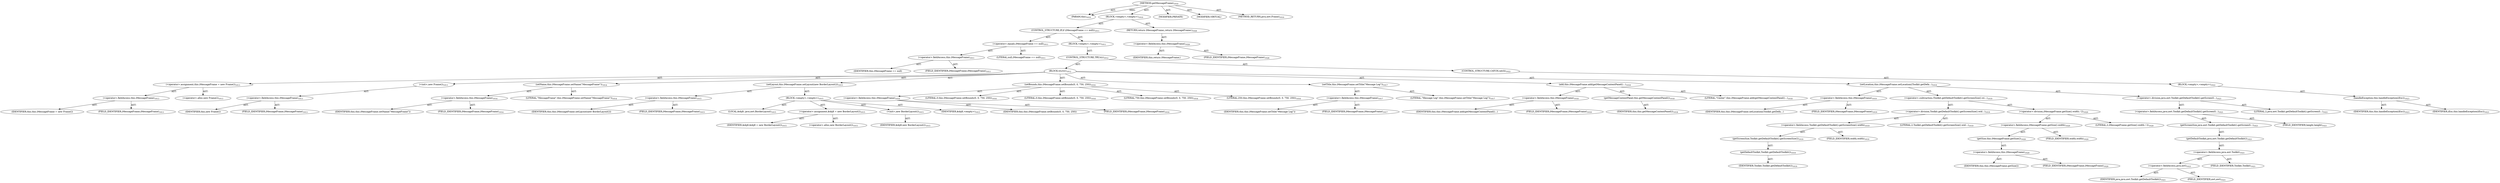 digraph "getMessageFrame" {  
"111669149751" [label = <(METHOD,getMessageFrame)<SUB>1010</SUB>> ]
"115964117036" [label = <(PARAM,this)<SUB>1010</SUB>> ]
"25769803966" [label = <(BLOCK,&lt;empty&gt;,&lt;empty&gt;)<SUB>1010</SUB>> ]
"47244640383" [label = <(CONTROL_STRUCTURE,IF,if (iMessageFrame == null))<SUB>1011</SUB>> ]
"30064772131" [label = <(&lt;operator&gt;.equals,iMessageFrame == null)<SUB>1011</SUB>> ]
"30064772132" [label = <(&lt;operator&gt;.fieldAccess,this.iMessageFrame)<SUB>1011</SUB>> ]
"68719477423" [label = <(IDENTIFIER,this,iMessageFrame == null)> ]
"55834575222" [label = <(FIELD_IDENTIFIER,iMessageFrame,iMessageFrame)<SUB>1011</SUB>> ]
"90194313438" [label = <(LITERAL,null,iMessageFrame == null)<SUB>1011</SUB>> ]
"25769803967" [label = <(BLOCK,&lt;empty&gt;,&lt;empty&gt;)<SUB>1011</SUB>> ]
"47244640384" [label = <(CONTROL_STRUCTURE,TRY,try)<SUB>1012</SUB>> ]
"25769803968" [label = <(BLOCK,try,try)<SUB>1012</SUB>> ]
"30064772133" [label = <(&lt;operator&gt;.assignment,this.iMessageFrame = new Frame())<SUB>1013</SUB>> ]
"30064772134" [label = <(&lt;operator&gt;.fieldAccess,this.iMessageFrame)<SUB>1013</SUB>> ]
"68719477424" [label = <(IDENTIFIER,this,this.iMessageFrame = new Frame())> ]
"55834575223" [label = <(FIELD_IDENTIFIER,iMessageFrame,iMessageFrame)<SUB>1013</SUB>> ]
"30064772135" [label = <(&lt;operator&gt;.alloc,new Frame())<SUB>1013</SUB>> ]
"30064772136" [label = <(&lt;init&gt;,new Frame())<SUB>1013</SUB>> ]
"30064772137" [label = <(&lt;operator&gt;.fieldAccess,this.iMessageFrame)<SUB>1013</SUB>> ]
"68719477425" [label = <(IDENTIFIER,this,new Frame())> ]
"55834575224" [label = <(FIELD_IDENTIFIER,iMessageFrame,iMessageFrame)<SUB>1013</SUB>> ]
"30064772138" [label = <(setName,this.iMessageFrame.setName(&quot;MessageFrame&quot;))<SUB>1014</SUB>> ]
"30064772139" [label = <(&lt;operator&gt;.fieldAccess,this.iMessageFrame)<SUB>1014</SUB>> ]
"68719477426" [label = <(IDENTIFIER,this,this.iMessageFrame.setName(&quot;MessageFrame&quot;))> ]
"55834575225" [label = <(FIELD_IDENTIFIER,iMessageFrame,iMessageFrame)<SUB>1014</SUB>> ]
"90194313439" [label = <(LITERAL,&quot;MessageFrame&quot;,this.iMessageFrame.setName(&quot;MessageFrame&quot;))<SUB>1014</SUB>> ]
"30064772140" [label = <(setLayout,this.iMessageFrame.setLayout(new BorderLayout()))<SUB>1015</SUB>> ]
"30064772141" [label = <(&lt;operator&gt;.fieldAccess,this.iMessageFrame)<SUB>1015</SUB>> ]
"68719477427" [label = <(IDENTIFIER,this,this.iMessageFrame.setLayout(new BorderLayout()))> ]
"55834575226" [label = <(FIELD_IDENTIFIER,iMessageFrame,iMessageFrame)<SUB>1015</SUB>> ]
"25769803969" [label = <(BLOCK,&lt;empty&gt;,&lt;empty&gt;)<SUB>1015</SUB>> ]
"94489280529" [label = <(LOCAL,$obj8: java.awt.BorderLayout)<SUB>1015</SUB>> ]
"30064772142" [label = <(&lt;operator&gt;.assignment,$obj8 = new BorderLayout())<SUB>1015</SUB>> ]
"68719477428" [label = <(IDENTIFIER,$obj8,$obj8 = new BorderLayout())<SUB>1015</SUB>> ]
"30064772143" [label = <(&lt;operator&gt;.alloc,new BorderLayout())<SUB>1015</SUB>> ]
"30064772144" [label = <(&lt;init&gt;,new BorderLayout())<SUB>1015</SUB>> ]
"68719477429" [label = <(IDENTIFIER,$obj8,new BorderLayout())<SUB>1015</SUB>> ]
"68719477430" [label = <(IDENTIFIER,$obj8,&lt;empty&gt;)<SUB>1015</SUB>> ]
"30064772145" [label = <(setBounds,this.iMessageFrame.setBounds(0, 0, 750, 250))<SUB>1016</SUB>> ]
"30064772146" [label = <(&lt;operator&gt;.fieldAccess,this.iMessageFrame)<SUB>1016</SUB>> ]
"68719477431" [label = <(IDENTIFIER,this,this.iMessageFrame.setBounds(0, 0, 750, 250))> ]
"55834575227" [label = <(FIELD_IDENTIFIER,iMessageFrame,iMessageFrame)<SUB>1016</SUB>> ]
"90194313440" [label = <(LITERAL,0,this.iMessageFrame.setBounds(0, 0, 750, 250))<SUB>1016</SUB>> ]
"90194313441" [label = <(LITERAL,0,this.iMessageFrame.setBounds(0, 0, 750, 250))<SUB>1016</SUB>> ]
"90194313442" [label = <(LITERAL,750,this.iMessageFrame.setBounds(0, 0, 750, 250))<SUB>1016</SUB>> ]
"90194313443" [label = <(LITERAL,250,this.iMessageFrame.setBounds(0, 0, 750, 250))<SUB>1016</SUB>> ]
"30064772147" [label = <(setTitle,this.iMessageFrame.setTitle(&quot;Message Log&quot;))<SUB>1017</SUB>> ]
"30064772148" [label = <(&lt;operator&gt;.fieldAccess,this.iMessageFrame)<SUB>1017</SUB>> ]
"68719477432" [label = <(IDENTIFIER,this,this.iMessageFrame.setTitle(&quot;Message Log&quot;))> ]
"55834575228" [label = <(FIELD_IDENTIFIER,iMessageFrame,iMessageFrame)<SUB>1017</SUB>> ]
"90194313444" [label = <(LITERAL,&quot;Message Log&quot;,this.iMessageFrame.setTitle(&quot;Message Log&quot;))<SUB>1017</SUB>> ]
"30064772149" [label = <(add,this.iMessageFrame.add(getMessageContentPanel()...)<SUB>1018</SUB>> ]
"30064772150" [label = <(&lt;operator&gt;.fieldAccess,this.iMessageFrame)<SUB>1018</SUB>> ]
"68719477433" [label = <(IDENTIFIER,this,this.iMessageFrame.add(getMessageContentPanel()...)> ]
"55834575229" [label = <(FIELD_IDENTIFIER,iMessageFrame,iMessageFrame)<SUB>1018</SUB>> ]
"30064772151" [label = <(getMessageContentPanel,this.getMessageContentPanel())<SUB>1018</SUB>> ]
"68719476903" [label = <(IDENTIFIER,this,this.getMessageContentPanel())<SUB>1018</SUB>> ]
"90194313445" [label = <(LITERAL,&quot;Center&quot;,this.iMessageFrame.add(getMessageContentPanel()...)<SUB>1018</SUB>> ]
"30064772152" [label = <(setLocation,this.iMessageFrame.setLocation((Toolkit.getDefa...)<SUB>1019</SUB>> ]
"30064772153" [label = <(&lt;operator&gt;.fieldAccess,this.iMessageFrame)<SUB>1019</SUB>> ]
"68719477434" [label = <(IDENTIFIER,this,this.iMessageFrame.setLocation((Toolkit.getDefa...)> ]
"55834575230" [label = <(FIELD_IDENTIFIER,iMessageFrame,iMessageFrame)<SUB>1019</SUB>> ]
"30064772154" [label = <(&lt;operator&gt;.subtraction,(Toolkit.getDefaultToolkit().getScreenSize().wi...)<SUB>1019</SUB>> ]
"30064772155" [label = <(&lt;operator&gt;.division,Toolkit.getDefaultToolkit().getScreenSize().wid...)<SUB>1019</SUB>> ]
"30064772156" [label = <(&lt;operator&gt;.fieldAccess,Toolkit.getDefaultToolkit().getScreenSize().width)<SUB>1019</SUB>> ]
"30064772157" [label = <(getScreenSize,Toolkit.getDefaultToolkit().getScreenSize())<SUB>1019</SUB>> ]
"30064772158" [label = <(getDefaultToolkit,Toolkit.getDefaultToolkit())<SUB>1019</SUB>> ]
"68719477435" [label = <(IDENTIFIER,Toolkit,Toolkit.getDefaultToolkit())<SUB>1019</SUB>> ]
"55834575231" [label = <(FIELD_IDENTIFIER,width,width)<SUB>1019</SUB>> ]
"90194313446" [label = <(LITERAL,2,Toolkit.getDefaultToolkit().getScreenSize().wid...)<SUB>1019</SUB>> ]
"30064772159" [label = <(&lt;operator&gt;.division,iMessageFrame.getSize().width / 2)<SUB>1020</SUB>> ]
"30064772160" [label = <(&lt;operator&gt;.fieldAccess,iMessageFrame.getSize().width)<SUB>1020</SUB>> ]
"30064772161" [label = <(getSize,this.iMessageFrame.getSize())<SUB>1020</SUB>> ]
"30064772162" [label = <(&lt;operator&gt;.fieldAccess,this.iMessageFrame)<SUB>1020</SUB>> ]
"68719477436" [label = <(IDENTIFIER,this,this.iMessageFrame.getSize())> ]
"55834575232" [label = <(FIELD_IDENTIFIER,iMessageFrame,iMessageFrame)<SUB>1020</SUB>> ]
"55834575233" [label = <(FIELD_IDENTIFIER,width,width)<SUB>1020</SUB>> ]
"90194313447" [label = <(LITERAL,2,iMessageFrame.getSize().width / 2)<SUB>1020</SUB>> ]
"30064772163" [label = <(&lt;operator&gt;.division,java.awt.Toolkit.getDefaultToolkit().getScreenS...)<SUB>1021</SUB>> ]
"30064772164" [label = <(&lt;operator&gt;.fieldAccess,java.awt.Toolkit.getDefaultToolkit().getScreenS...)<SUB>1021</SUB>> ]
"30064772165" [label = <(getScreenSize,java.awt.Toolkit.getDefaultToolkit().getScreenS...)<SUB>1021</SUB>> ]
"30064772166" [label = <(getDefaultToolkit,java.awt.Toolkit.getDefaultToolkit())<SUB>1021</SUB>> ]
"30064772167" [label = <(&lt;operator&gt;.fieldAccess,java.awt.Toolkit)<SUB>1021</SUB>> ]
"30064772168" [label = <(&lt;operator&gt;.fieldAccess,java.awt)<SUB>1021</SUB>> ]
"68719477437" [label = <(IDENTIFIER,java,java.awt.Toolkit.getDefaultToolkit())<SUB>1021</SUB>> ]
"55834575234" [label = <(FIELD_IDENTIFIER,awt,awt)<SUB>1021</SUB>> ]
"55834575235" [label = <(FIELD_IDENTIFIER,Toolkit,Toolkit)<SUB>1021</SUB>> ]
"55834575236" [label = <(FIELD_IDENTIFIER,height,height)<SUB>1021</SUB>> ]
"90194313448" [label = <(LITERAL,2,java.awt.Toolkit.getDefaultToolkit().getScreenS...)<SUB>1021</SUB>> ]
"47244640385" [label = <(CONTROL_STRUCTURE,CATCH,catch)<SUB>1022</SUB>> ]
"25769803970" [label = <(BLOCK,&lt;empty&gt;,&lt;empty&gt;)<SUB>1022</SUB>> ]
"30064772169" [label = <(handleException,this.handleException(iExc))<SUB>1023</SUB>> ]
"68719476904" [label = <(IDENTIFIER,this,this.handleException(iExc))<SUB>1023</SUB>> ]
"68719477438" [label = <(IDENTIFIER,iExc,this.handleException(iExc))<SUB>1023</SUB>> ]
"146028888091" [label = <(RETURN,return iMessageFrame;,return iMessageFrame;)<SUB>1026</SUB>> ]
"30064772170" [label = <(&lt;operator&gt;.fieldAccess,this.iMessageFrame)<SUB>1026</SUB>> ]
"68719477439" [label = <(IDENTIFIER,this,return iMessageFrame;)> ]
"55834575237" [label = <(FIELD_IDENTIFIER,iMessageFrame,iMessageFrame)<SUB>1026</SUB>> ]
"133143986332" [label = <(MODIFIER,PRIVATE)> ]
"133143986333" [label = <(MODIFIER,VIRTUAL)> ]
"128849018935" [label = <(METHOD_RETURN,java.awt.Frame)<SUB>1010</SUB>> ]
  "111669149751" -> "115964117036"  [ label = "AST: "] 
  "111669149751" -> "25769803966"  [ label = "AST: "] 
  "111669149751" -> "133143986332"  [ label = "AST: "] 
  "111669149751" -> "133143986333"  [ label = "AST: "] 
  "111669149751" -> "128849018935"  [ label = "AST: "] 
  "25769803966" -> "47244640383"  [ label = "AST: "] 
  "25769803966" -> "146028888091"  [ label = "AST: "] 
  "47244640383" -> "30064772131"  [ label = "AST: "] 
  "47244640383" -> "25769803967"  [ label = "AST: "] 
  "30064772131" -> "30064772132"  [ label = "AST: "] 
  "30064772131" -> "90194313438"  [ label = "AST: "] 
  "30064772132" -> "68719477423"  [ label = "AST: "] 
  "30064772132" -> "55834575222"  [ label = "AST: "] 
  "25769803967" -> "47244640384"  [ label = "AST: "] 
  "47244640384" -> "25769803968"  [ label = "AST: "] 
  "47244640384" -> "47244640385"  [ label = "AST: "] 
  "25769803968" -> "30064772133"  [ label = "AST: "] 
  "25769803968" -> "30064772136"  [ label = "AST: "] 
  "25769803968" -> "30064772138"  [ label = "AST: "] 
  "25769803968" -> "30064772140"  [ label = "AST: "] 
  "25769803968" -> "30064772145"  [ label = "AST: "] 
  "25769803968" -> "30064772147"  [ label = "AST: "] 
  "25769803968" -> "30064772149"  [ label = "AST: "] 
  "25769803968" -> "30064772152"  [ label = "AST: "] 
  "30064772133" -> "30064772134"  [ label = "AST: "] 
  "30064772133" -> "30064772135"  [ label = "AST: "] 
  "30064772134" -> "68719477424"  [ label = "AST: "] 
  "30064772134" -> "55834575223"  [ label = "AST: "] 
  "30064772136" -> "30064772137"  [ label = "AST: "] 
  "30064772137" -> "68719477425"  [ label = "AST: "] 
  "30064772137" -> "55834575224"  [ label = "AST: "] 
  "30064772138" -> "30064772139"  [ label = "AST: "] 
  "30064772138" -> "90194313439"  [ label = "AST: "] 
  "30064772139" -> "68719477426"  [ label = "AST: "] 
  "30064772139" -> "55834575225"  [ label = "AST: "] 
  "30064772140" -> "30064772141"  [ label = "AST: "] 
  "30064772140" -> "25769803969"  [ label = "AST: "] 
  "30064772141" -> "68719477427"  [ label = "AST: "] 
  "30064772141" -> "55834575226"  [ label = "AST: "] 
  "25769803969" -> "94489280529"  [ label = "AST: "] 
  "25769803969" -> "30064772142"  [ label = "AST: "] 
  "25769803969" -> "30064772144"  [ label = "AST: "] 
  "25769803969" -> "68719477430"  [ label = "AST: "] 
  "30064772142" -> "68719477428"  [ label = "AST: "] 
  "30064772142" -> "30064772143"  [ label = "AST: "] 
  "30064772144" -> "68719477429"  [ label = "AST: "] 
  "30064772145" -> "30064772146"  [ label = "AST: "] 
  "30064772145" -> "90194313440"  [ label = "AST: "] 
  "30064772145" -> "90194313441"  [ label = "AST: "] 
  "30064772145" -> "90194313442"  [ label = "AST: "] 
  "30064772145" -> "90194313443"  [ label = "AST: "] 
  "30064772146" -> "68719477431"  [ label = "AST: "] 
  "30064772146" -> "55834575227"  [ label = "AST: "] 
  "30064772147" -> "30064772148"  [ label = "AST: "] 
  "30064772147" -> "90194313444"  [ label = "AST: "] 
  "30064772148" -> "68719477432"  [ label = "AST: "] 
  "30064772148" -> "55834575228"  [ label = "AST: "] 
  "30064772149" -> "30064772150"  [ label = "AST: "] 
  "30064772149" -> "30064772151"  [ label = "AST: "] 
  "30064772149" -> "90194313445"  [ label = "AST: "] 
  "30064772150" -> "68719477433"  [ label = "AST: "] 
  "30064772150" -> "55834575229"  [ label = "AST: "] 
  "30064772151" -> "68719476903"  [ label = "AST: "] 
  "30064772152" -> "30064772153"  [ label = "AST: "] 
  "30064772152" -> "30064772154"  [ label = "AST: "] 
  "30064772152" -> "30064772163"  [ label = "AST: "] 
  "30064772153" -> "68719477434"  [ label = "AST: "] 
  "30064772153" -> "55834575230"  [ label = "AST: "] 
  "30064772154" -> "30064772155"  [ label = "AST: "] 
  "30064772154" -> "30064772159"  [ label = "AST: "] 
  "30064772155" -> "30064772156"  [ label = "AST: "] 
  "30064772155" -> "90194313446"  [ label = "AST: "] 
  "30064772156" -> "30064772157"  [ label = "AST: "] 
  "30064772156" -> "55834575231"  [ label = "AST: "] 
  "30064772157" -> "30064772158"  [ label = "AST: "] 
  "30064772158" -> "68719477435"  [ label = "AST: "] 
  "30064772159" -> "30064772160"  [ label = "AST: "] 
  "30064772159" -> "90194313447"  [ label = "AST: "] 
  "30064772160" -> "30064772161"  [ label = "AST: "] 
  "30064772160" -> "55834575233"  [ label = "AST: "] 
  "30064772161" -> "30064772162"  [ label = "AST: "] 
  "30064772162" -> "68719477436"  [ label = "AST: "] 
  "30064772162" -> "55834575232"  [ label = "AST: "] 
  "30064772163" -> "30064772164"  [ label = "AST: "] 
  "30064772163" -> "90194313448"  [ label = "AST: "] 
  "30064772164" -> "30064772165"  [ label = "AST: "] 
  "30064772164" -> "55834575236"  [ label = "AST: "] 
  "30064772165" -> "30064772166"  [ label = "AST: "] 
  "30064772166" -> "30064772167"  [ label = "AST: "] 
  "30064772167" -> "30064772168"  [ label = "AST: "] 
  "30064772167" -> "55834575235"  [ label = "AST: "] 
  "30064772168" -> "68719477437"  [ label = "AST: "] 
  "30064772168" -> "55834575234"  [ label = "AST: "] 
  "47244640385" -> "25769803970"  [ label = "AST: "] 
  "25769803970" -> "30064772169"  [ label = "AST: "] 
  "30064772169" -> "68719476904"  [ label = "AST: "] 
  "30064772169" -> "68719477438"  [ label = "AST: "] 
  "146028888091" -> "30064772170"  [ label = "AST: "] 
  "30064772170" -> "68719477439"  [ label = "AST: "] 
  "30064772170" -> "55834575237"  [ label = "AST: "] 
  "111669149751" -> "115964117036"  [ label = "DDG: "] 
}
